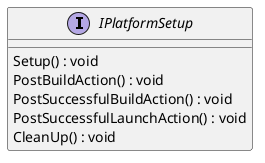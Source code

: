 @startuml
interface IPlatformSetup {
    Setup() : void
    PostBuildAction() : void
    PostSuccessfulBuildAction() : void
    PostSuccessfulLaunchAction() : void
    CleanUp() : void
}
@enduml
